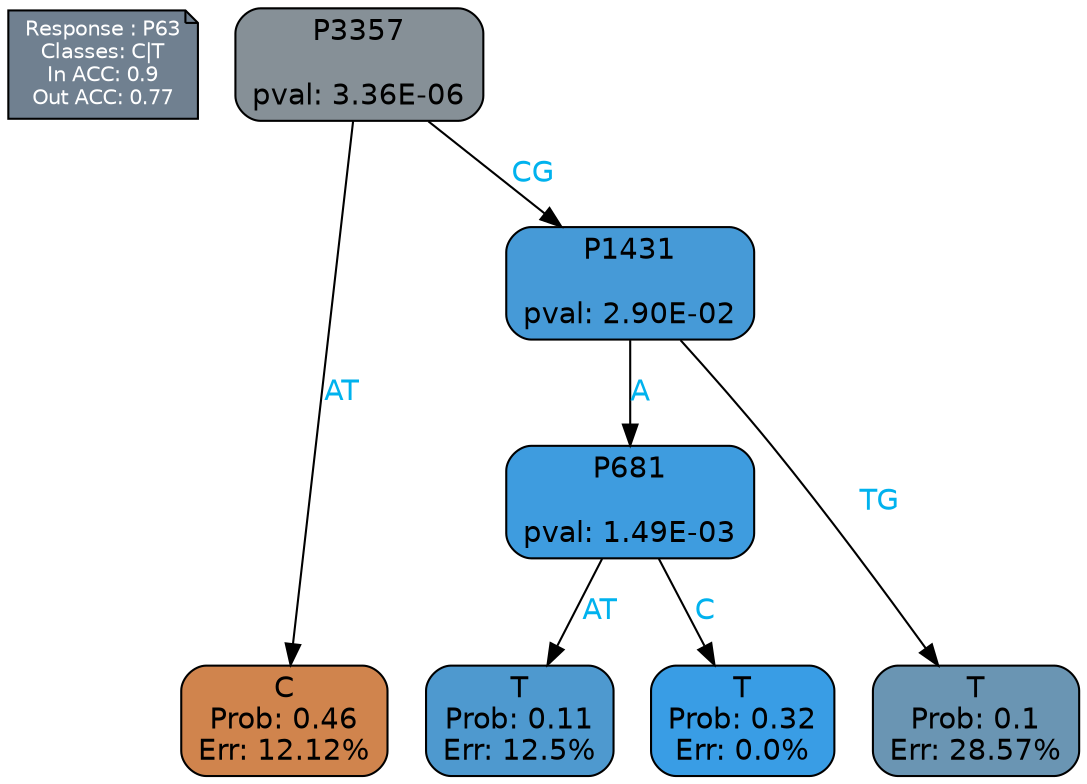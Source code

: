 digraph Tree {
node [shape=box, style="filled, rounded", color="black", fontname=helvetica] ;
graph [ranksep=equally, splines=polylines, bgcolor=transparent, dpi=600] ;
edge [fontname=helvetica] ;
LEGEND [label="Response : P63
Classes: C|T
In ACC: 0.9
Out ACC: 0.77
",shape=note,align=left,style=filled,fillcolor="slategray",fontcolor="white",fontsize=10];1 [label="P3357

pval: 3.36E-06", fillcolor="#869097"] ;
2 [label="C
Prob: 0.46
Err: 12.12%", fillcolor="#d0844d"] ;
3 [label="P1431

pval: 2.90E-02", fillcolor="#469ad7"] ;
4 [label="P681

pval: 1.49E-03", fillcolor="#3e9cdf"] ;
5 [label="T
Prob: 0.11
Err: 12.5%", fillcolor="#4e99cf"] ;
6 [label="T
Prob: 0.32
Err: 0.0%", fillcolor="#399de5"] ;
7 [label="T
Prob: 0.1
Err: 28.57%", fillcolor="#6a95b3"] ;
1 -> 2 [label="AT",fontcolor=deepskyblue2] ;
1 -> 3 [label="CG",fontcolor=deepskyblue2] ;
3 -> 4 [label="A",fontcolor=deepskyblue2] ;
3 -> 7 [label="TG",fontcolor=deepskyblue2] ;
4 -> 5 [label="AT",fontcolor=deepskyblue2] ;
4 -> 6 [label="C",fontcolor=deepskyblue2] ;
{rank = same; 2;5;6;7;}{rank = same; LEGEND;1;}}